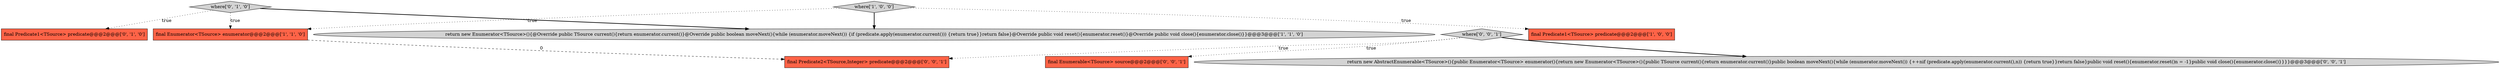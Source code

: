 digraph {
2 [style = filled, label = "return new Enumerator<TSource>(){@Override public TSource current(){return enumerator.current()}@Override public boolean moveNext(){while (enumerator.moveNext()) {if (predicate.apply(enumerator.current())) {return true}}return false}@Override public void reset(){enumerator.reset()}@Override public void close(){enumerator.close()}}@@@3@@@['1', '1', '0']", fillcolor = lightgray, shape = ellipse image = "AAA0AAABBB1BBB"];
9 [style = filled, label = "final Predicate2<TSource,Integer> predicate@@@2@@@['0', '0', '1']", fillcolor = tomato, shape = box image = "AAA0AAABBB3BBB"];
5 [style = filled, label = "where['0', '1', '0']", fillcolor = lightgray, shape = diamond image = "AAA0AAABBB2BBB"];
3 [style = filled, label = "where['1', '0', '0']", fillcolor = lightgray, shape = diamond image = "AAA0AAABBB1BBB"];
6 [style = filled, label = "where['0', '0', '1']", fillcolor = lightgray, shape = diamond image = "AAA0AAABBB3BBB"];
0 [style = filled, label = "final Predicate1<TSource> predicate@@@2@@@['1', '0', '0']", fillcolor = tomato, shape = box image = "AAA0AAABBB1BBB"];
7 [style = filled, label = "return new AbstractEnumerable<TSource>(){public Enumerator<TSource> enumerator(){return new Enumerator<TSource>(){public TSource current(){return enumerator.current()}public boolean moveNext(){while (enumerator.moveNext()) {++nif (predicate.apply(enumerator.current(),n)) {return true}}return false}public void reset(){enumerator.reset()n = -1}public void close(){enumerator.close()}}}}@@@3@@@['0', '0', '1']", fillcolor = lightgray, shape = ellipse image = "AAA0AAABBB3BBB"];
4 [style = filled, label = "final Predicate1<TSource> predicate@@@2@@@['0', '1', '0']", fillcolor = tomato, shape = box image = "AAA0AAABBB2BBB"];
8 [style = filled, label = "final Enumerable<TSource> source@@@2@@@['0', '0', '1']", fillcolor = tomato, shape = box image = "AAA0AAABBB3BBB"];
1 [style = filled, label = "final Enumerator<TSource> enumerator@@@2@@@['1', '1', '0']", fillcolor = tomato, shape = box image = "AAA0AAABBB1BBB"];
1->9 [style = dashed, label="0"];
5->2 [style = bold, label=""];
3->2 [style = bold, label=""];
6->7 [style = bold, label=""];
6->9 [style = dotted, label="true"];
6->8 [style = dotted, label="true"];
3->1 [style = dotted, label="true"];
5->4 [style = dotted, label="true"];
5->1 [style = dotted, label="true"];
3->0 [style = dotted, label="true"];
}
